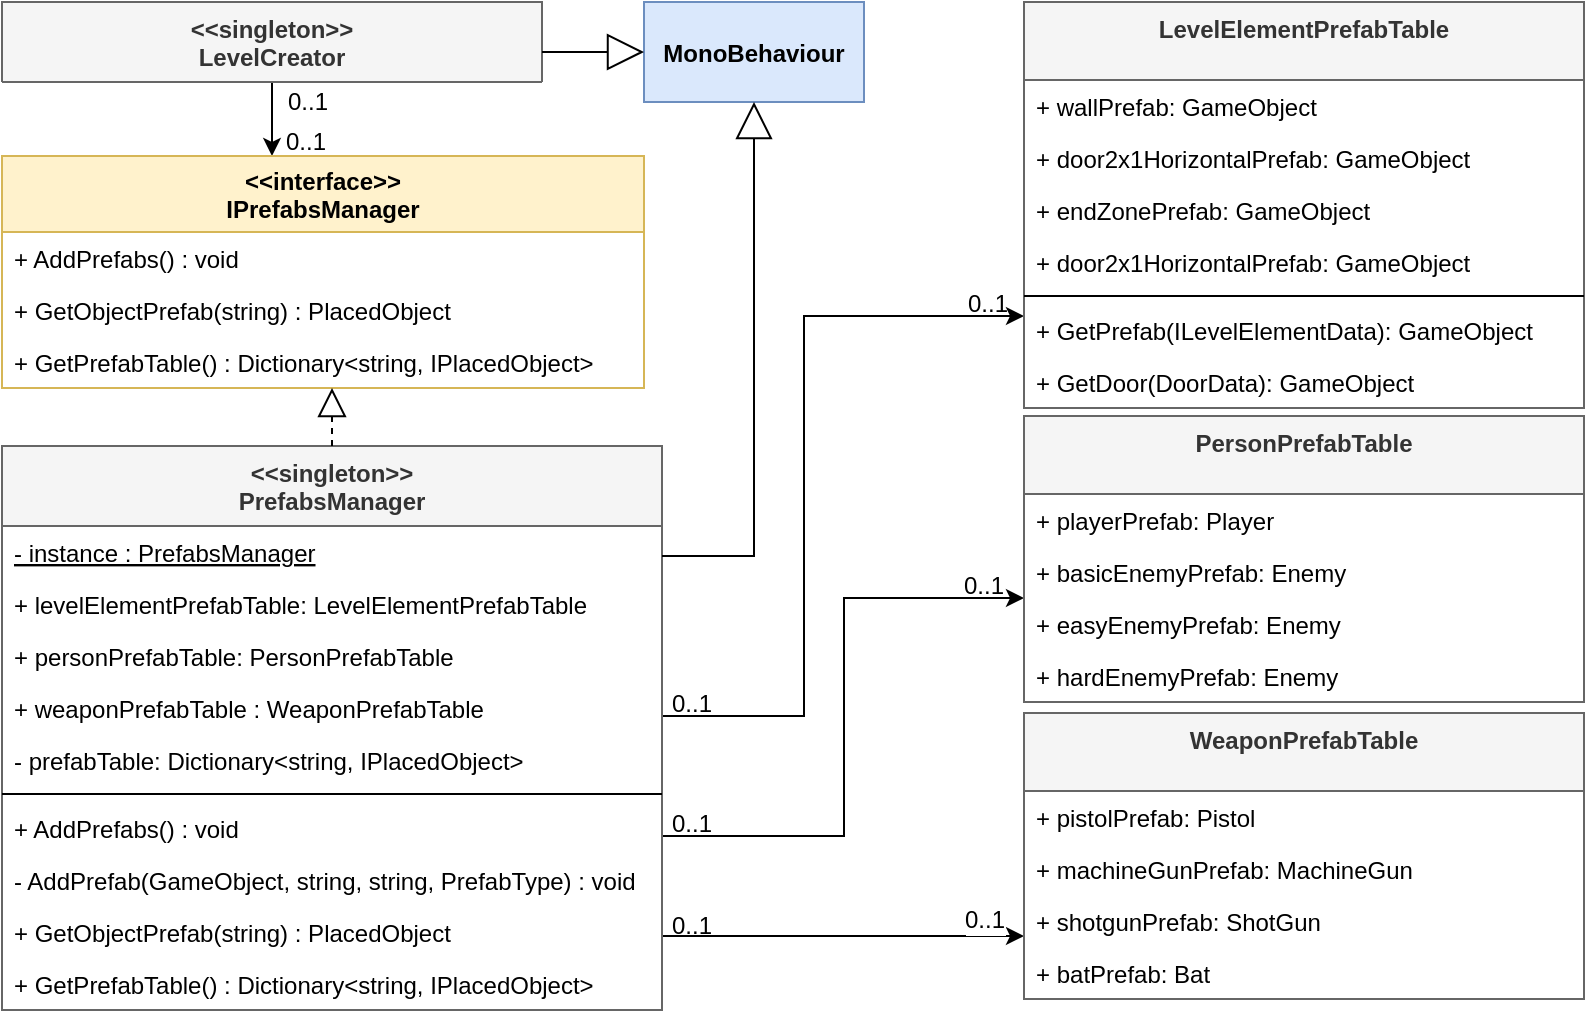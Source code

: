 <mxfile version="12.2.6" type="device" pages="1"><diagram id="duNeIj0P0d3ofAPyzVcq" name="Page-1"><mxGraphModel dx="3076" dy="1937" grid="1" gridSize="10" guides="1" tooltips="1" connect="1" arrows="1" fold="1" page="1" pageScale="1" pageWidth="827" pageHeight="1169" math="0" shadow="0"><root><mxCell id="0"/><mxCell id="1" parent="0"/><mxCell id="EqwxDwCyfP24HYHK5B2F-1" style="edgeStyle=orthogonalEdgeStyle;rounded=0;orthogonalLoop=1;jettySize=auto;html=1;" parent="1" source="EqwxDwCyfP24HYHK5B2F-2" target="EqwxDwCyfP24HYHK5B2F-22" edge="1"><mxGeometry relative="1" as="geometry"><Array as="points"><mxPoint x="-1495" y="-1093"/><mxPoint x="-1495" y="-1093"/></Array></mxGeometry></mxCell><mxCell id="EqwxDwCyfP24HYHK5B2F-2" value="&lt;&lt;singleton&gt;&gt;&#xA;LevelCreator" style="swimlane;fontStyle=1;align=center;verticalAlign=top;childLayout=stackLayout;horizontal=1;startSize=40;horizontalStack=0;resizeParent=1;resizeParentMax=0;resizeLast=0;collapsible=1;marginBottom=0;fillColor=#f5f5f5;strokeColor=#666666;fontColor=#333333;" parent="1" vertex="1"><mxGeometry x="-1630" y="-1160" width="270" height="40" as="geometry"><mxRectangle x="-680" y="226" width="100" height="40" as="alternateBounds"/></mxGeometry></mxCell><mxCell id="EqwxDwCyfP24HYHK5B2F-38" style="edgeStyle=orthogonalEdgeStyle;rounded=0;orthogonalLoop=1;jettySize=auto;html=1;" parent="1" source="EqwxDwCyfP24HYHK5B2F-10" target="EqwxDwCyfP24HYHK5B2F-31" edge="1"><mxGeometry relative="1" as="geometry"><Array as="points"><mxPoint x="-1229" y="-803"/><mxPoint x="-1229" y="-1003"/></Array></mxGeometry></mxCell><mxCell id="EqwxDwCyfP24HYHK5B2F-53" style="edgeStyle=orthogonalEdgeStyle;rounded=0;orthogonalLoop=1;jettySize=auto;html=1;" parent="1" source="EqwxDwCyfP24HYHK5B2F-10" target="EqwxDwCyfP24HYHK5B2F-39" edge="1"><mxGeometry relative="1" as="geometry"><Array as="points"><mxPoint x="-1209" y="-743"/><mxPoint x="-1209" y="-862"/></Array></mxGeometry></mxCell><mxCell id="EqwxDwCyfP24HYHK5B2F-54" style="edgeStyle=orthogonalEdgeStyle;rounded=0;orthogonalLoop=1;jettySize=auto;html=1;" parent="1" source="EqwxDwCyfP24HYHK5B2F-10" target="EqwxDwCyfP24HYHK5B2F-46" edge="1"><mxGeometry relative="1" as="geometry"><Array as="points"><mxPoint x="-1229" y="-693"/><mxPoint x="-1229" y="-693"/></Array></mxGeometry></mxCell><mxCell id="WhbOZ2qP7nrc6JrgjJbS-5" value="0..1" style="text;html=1;resizable=0;points=[];align=center;verticalAlign=middle;labelBackgroundColor=#ffffff;" parent="EqwxDwCyfP24HYHK5B2F-54" vertex="1" connectable="0"><mxGeometry x="0.74" y="-2" relative="1" as="geometry"><mxPoint x="3" y="-10.5" as="offset"/></mxGeometry></mxCell><mxCell id="EqwxDwCyfP24HYHK5B2F-10" value="&lt;&lt;singleton&gt;&gt;&#xA;PrefabsManager" style="swimlane;fontStyle=1;align=center;verticalAlign=top;childLayout=stackLayout;horizontal=1;startSize=40;horizontalStack=0;resizeParent=1;resizeParentMax=0;resizeLast=0;collapsible=1;marginBottom=0;fillColor=#f5f5f5;strokeColor=#666666;fontColor=#333333;" parent="1" vertex="1"><mxGeometry x="-1630" y="-938" width="330" height="282" as="geometry"/></mxCell><mxCell id="EqwxDwCyfP24HYHK5B2F-11" value="- instance : PrefabsManager" style="text;align=left;verticalAlign=top;spacingLeft=4;spacingRight=4;overflow=hidden;rotatable=0;points=[[0,0.5],[1,0.5]];portConstraint=eastwest;fontStyle=4" parent="EqwxDwCyfP24HYHK5B2F-10" vertex="1"><mxGeometry y="40" width="330" height="26" as="geometry"/></mxCell><mxCell id="EqwxDwCyfP24HYHK5B2F-12" value="+ levelElementPrefabTable: LevelElementPrefabTable" style="text;align=left;verticalAlign=top;spacingLeft=4;spacingRight=4;overflow=hidden;rotatable=0;points=[[0,0.5],[1,0.5]];portConstraint=eastwest;" parent="EqwxDwCyfP24HYHK5B2F-10" vertex="1"><mxGeometry y="66" width="330" height="26" as="geometry"/></mxCell><mxCell id="EqwxDwCyfP24HYHK5B2F-13" value="+ personPrefabTable: PersonPrefabTable" style="text;align=left;verticalAlign=top;spacingLeft=4;spacingRight=4;overflow=hidden;rotatable=0;points=[[0,0.5],[1,0.5]];portConstraint=eastwest;" parent="EqwxDwCyfP24HYHK5B2F-10" vertex="1"><mxGeometry y="92" width="330" height="26" as="geometry"/></mxCell><mxCell id="EqwxDwCyfP24HYHK5B2F-14" value="+ weaponPrefabTable : WeaponPrefabTable" style="text;align=left;verticalAlign=top;spacingLeft=4;spacingRight=4;overflow=hidden;rotatable=0;points=[[0,0.5],[1,0.5]];portConstraint=eastwest;" parent="EqwxDwCyfP24HYHK5B2F-10" vertex="1"><mxGeometry y="118" width="330" height="26" as="geometry"/></mxCell><mxCell id="EqwxDwCyfP24HYHK5B2F-15" value="- prefabTable: Dictionary&lt;string, IPlacedObject&gt;" style="text;align=left;verticalAlign=top;spacingLeft=4;spacingRight=4;overflow=hidden;rotatable=0;points=[[0,0.5],[1,0.5]];portConstraint=eastwest;" parent="EqwxDwCyfP24HYHK5B2F-10" vertex="1"><mxGeometry y="144" width="330" height="26" as="geometry"/></mxCell><mxCell id="EqwxDwCyfP24HYHK5B2F-16" value="" style="line;strokeWidth=1;fillColor=none;align=left;verticalAlign=middle;spacingTop=-1;spacingLeft=3;spacingRight=3;rotatable=0;labelPosition=right;points=[];portConstraint=eastwest;" parent="EqwxDwCyfP24HYHK5B2F-10" vertex="1"><mxGeometry y="170" width="330" height="8" as="geometry"/></mxCell><mxCell id="EqwxDwCyfP24HYHK5B2F-18" value="+ AddPrefabs() : void" style="text;align=left;verticalAlign=top;spacingLeft=4;spacingRight=4;overflow=hidden;rotatable=0;points=[[0,0.5],[1,0.5]];portConstraint=eastwest;" parent="EqwxDwCyfP24HYHK5B2F-10" vertex="1"><mxGeometry y="178" width="330" height="26" as="geometry"/></mxCell><mxCell id="EqwxDwCyfP24HYHK5B2F-19" value="- AddPrefab(GameObject, string, string, PrefabType) : void" style="text;align=left;verticalAlign=top;spacingLeft=4;spacingRight=4;overflow=hidden;rotatable=0;points=[[0,0.5],[1,0.5]];portConstraint=eastwest;" parent="EqwxDwCyfP24HYHK5B2F-10" vertex="1"><mxGeometry y="204" width="330" height="26" as="geometry"/></mxCell><mxCell id="EqwxDwCyfP24HYHK5B2F-20" value="+ GetObjectPrefab(string) : PlacedObject" style="text;align=left;verticalAlign=top;spacingLeft=4;spacingRight=4;overflow=hidden;rotatable=0;points=[[0,0.5],[1,0.5]];portConstraint=eastwest;" parent="EqwxDwCyfP24HYHK5B2F-10" vertex="1"><mxGeometry y="230" width="330" height="26" as="geometry"/></mxCell><mxCell id="EqwxDwCyfP24HYHK5B2F-21" value="+ GetPrefabTable() : Dictionary&lt;string, IPlacedObject&gt;" style="text;align=left;verticalAlign=top;spacingLeft=4;spacingRight=4;overflow=hidden;rotatable=0;points=[[0,0.5],[1,0.5]];portConstraint=eastwest;" parent="EqwxDwCyfP24HYHK5B2F-10" vertex="1"><mxGeometry y="256" width="330" height="26" as="geometry"/></mxCell><mxCell id="EqwxDwCyfP24HYHK5B2F-22" value="&#xA;&lt;&lt;interface&gt;&gt;&#xA;IPrefabsManager&#xA;" style="swimlane;fontStyle=1;childLayout=stackLayout;horizontal=1;startSize=38;fillColor=#fff2cc;horizontalStack=0;resizeParent=1;resizeParentMax=0;resizeLast=0;collapsible=1;marginBottom=0;labelBackgroundColor=none;strokeColor=#d6b656;" parent="1" vertex="1"><mxGeometry x="-1630" y="-1083" width="321" height="116" as="geometry"/></mxCell><mxCell id="EqwxDwCyfP24HYHK5B2F-23" value="+ AddPrefabs() : void" style="text;align=left;verticalAlign=top;spacingLeft=4;spacingRight=4;overflow=hidden;rotatable=0;points=[[0,0.5],[1,0.5]];portConstraint=eastwest;" parent="EqwxDwCyfP24HYHK5B2F-22" vertex="1"><mxGeometry y="38" width="321" height="26" as="geometry"/></mxCell><mxCell id="EqwxDwCyfP24HYHK5B2F-24" value="+ GetObjectPrefab(string) : PlacedObject" style="text;align=left;verticalAlign=top;spacingLeft=4;spacingRight=4;overflow=hidden;rotatable=0;points=[[0,0.5],[1,0.5]];portConstraint=eastwest;" parent="EqwxDwCyfP24HYHK5B2F-22" vertex="1"><mxGeometry y="64" width="321" height="26" as="geometry"/></mxCell><mxCell id="EqwxDwCyfP24HYHK5B2F-25" value="+ GetPrefabTable() : Dictionary&lt;string, IPlacedObject&gt;" style="text;align=left;verticalAlign=top;spacingLeft=4;spacingRight=4;overflow=hidden;rotatable=0;points=[[0,0.5],[1,0.5]];portConstraint=eastwest;" parent="EqwxDwCyfP24HYHK5B2F-22" vertex="1"><mxGeometry y="90" width="321" height="26" as="geometry"/></mxCell><mxCell id="EqwxDwCyfP24HYHK5B2F-26" value="" style="endArrow=block;dashed=1;endFill=0;endSize=12;html=1;rounded=0;edgeStyle=orthogonalEdgeStyle;" parent="1" source="EqwxDwCyfP24HYHK5B2F-10" target="EqwxDwCyfP24HYHK5B2F-22" edge="1"><mxGeometry width="160" relative="1" as="geometry"><mxPoint x="-1315" y="-1030" as="sourcePoint"/><mxPoint x="-1315" y="-1080" as="targetPoint"/><Array as="points"><mxPoint x="-1430" y="-933"/><mxPoint x="-1430" y="-933"/></Array></mxGeometry></mxCell><mxCell id="EqwxDwCyfP24HYHK5B2F-27" value="MonoBehaviour" style="fillColor=#dae8fc;strokeColor=#6c8ebf;fontStyle=1" parent="1" vertex="1"><mxGeometry x="-1309" y="-1160" width="110" height="50" as="geometry"/></mxCell><mxCell id="EqwxDwCyfP24HYHK5B2F-29" value="" style="endArrow=block;endSize=16;endFill=0;edgeStyle=orthogonalEdgeStyle;rounded=0;labelBackgroundColor=none;html=1;" parent="1" source="EqwxDwCyfP24HYHK5B2F-10" target="EqwxDwCyfP24HYHK5B2F-27" edge="1"><mxGeometry width="160" relative="1" as="geometry"><mxPoint x="-1401" y="-833" as="sourcePoint"/><mxPoint x="-1286" y="-442" as="targetPoint"/><Array as="points"><mxPoint x="-1254" y="-883"/></Array></mxGeometry></mxCell><mxCell id="EqwxDwCyfP24HYHK5B2F-30" value="" style="endArrow=block;endSize=16;endFill=0;edgeStyle=orthogonalEdgeStyle;rounded=0;labelBackgroundColor=none;html=1;" parent="1" source="EqwxDwCyfP24HYHK5B2F-2" target="EqwxDwCyfP24HYHK5B2F-27" edge="1"><mxGeometry width="160" relative="1" as="geometry"><mxPoint x="-1650" y="-1053" as="sourcePoint"/><mxPoint x="-1320" y="-1140" as="targetPoint"/><Array as="points"><mxPoint x="-1349" y="-1135"/><mxPoint x="-1349" y="-1135"/></Array></mxGeometry></mxCell><mxCell id="EqwxDwCyfP24HYHK5B2F-31" value="LevelElementPrefabTable" style="swimlane;fontStyle=1;align=center;verticalAlign=top;childLayout=stackLayout;horizontal=1;startSize=39;horizontalStack=0;resizeParent=1;resizeParentMax=0;resizeLast=0;collapsible=1;marginBottom=0;fillColor=#f5f5f5;strokeColor=#666666;fontColor=#333333;" parent="1" vertex="1"><mxGeometry x="-1119" y="-1160" width="280" height="203" as="geometry"/></mxCell><mxCell id="EqwxDwCyfP24HYHK5B2F-32" value="+ wallPrefab: GameObject" style="text;strokeColor=none;fillColor=none;align=left;verticalAlign=top;spacingLeft=4;spacingRight=4;overflow=hidden;rotatable=0;points=[[0,0.5],[1,0.5]];portConstraint=eastwest;" parent="EqwxDwCyfP24HYHK5B2F-31" vertex="1"><mxGeometry y="39" width="280" height="26" as="geometry"/></mxCell><mxCell id="EqwxDwCyfP24HYHK5B2F-33" value="+ door2x1HorizontalPrefab: GameObject" style="text;strokeColor=none;fillColor=none;align=left;verticalAlign=top;spacingLeft=4;spacingRight=4;overflow=hidden;rotatable=0;points=[[0,0.5],[1,0.5]];portConstraint=eastwest;" parent="EqwxDwCyfP24HYHK5B2F-31" vertex="1"><mxGeometry y="65" width="280" height="26" as="geometry"/></mxCell><mxCell id="EqwxDwCyfP24HYHK5B2F-68" value="+ endZonePrefab: GameObject" style="text;strokeColor=none;fillColor=none;align=left;verticalAlign=top;spacingLeft=4;spacingRight=4;overflow=hidden;rotatable=0;points=[[0,0.5],[1,0.5]];portConstraint=eastwest;" parent="EqwxDwCyfP24HYHK5B2F-31" vertex="1"><mxGeometry y="91" width="280" height="26" as="geometry"/></mxCell><mxCell id="EqwxDwCyfP24HYHK5B2F-34" value="+ door2x1HorizontalPrefab: GameObject" style="text;strokeColor=none;fillColor=none;align=left;verticalAlign=top;spacingLeft=4;spacingRight=4;overflow=hidden;rotatable=0;points=[[0,0.5],[1,0.5]];portConstraint=eastwest;" parent="EqwxDwCyfP24HYHK5B2F-31" vertex="1"><mxGeometry y="117" width="280" height="26" as="geometry"/></mxCell><mxCell id="EqwxDwCyfP24HYHK5B2F-35" value="" style="line;strokeWidth=1;fillColor=none;align=left;verticalAlign=middle;spacingTop=-1;spacingLeft=3;spacingRight=3;rotatable=0;labelPosition=right;points=[];portConstraint=eastwest;" parent="EqwxDwCyfP24HYHK5B2F-31" vertex="1"><mxGeometry y="143" width="280" height="8" as="geometry"/></mxCell><mxCell id="EqwxDwCyfP24HYHK5B2F-36" value="+ GetPrefab(ILevelElementData): GameObject" style="text;strokeColor=none;fillColor=none;align=left;verticalAlign=top;spacingLeft=4;spacingRight=4;overflow=hidden;rotatable=0;points=[[0,0.5],[1,0.5]];portConstraint=eastwest;" parent="EqwxDwCyfP24HYHK5B2F-31" vertex="1"><mxGeometry y="151" width="280" height="26" as="geometry"/></mxCell><mxCell id="EqwxDwCyfP24HYHK5B2F-37" value="+ GetDoor(DoorData): GameObject" style="text;strokeColor=none;fillColor=none;align=left;verticalAlign=top;spacingLeft=4;spacingRight=4;overflow=hidden;rotatable=0;points=[[0,0.5],[1,0.5]];portConstraint=eastwest;" parent="EqwxDwCyfP24HYHK5B2F-31" vertex="1"><mxGeometry y="177" width="280" height="26" as="geometry"/></mxCell><mxCell id="EqwxDwCyfP24HYHK5B2F-39" value="PersonPrefabTable" style="swimlane;fontStyle=1;align=center;verticalAlign=top;childLayout=stackLayout;horizontal=1;startSize=39;horizontalStack=0;resizeParent=1;resizeParentMax=0;resizeLast=0;collapsible=1;marginBottom=0;fillColor=#f5f5f5;strokeColor=#666666;fontColor=#333333;" parent="1" vertex="1"><mxGeometry x="-1119" y="-953" width="280" height="143" as="geometry"/></mxCell><mxCell id="EqwxDwCyfP24HYHK5B2F-65" value="+ playerPrefab: Player" style="text;strokeColor=none;fillColor=none;align=left;verticalAlign=top;spacingLeft=4;spacingRight=4;overflow=hidden;rotatable=0;points=[[0,0.5],[1,0.5]];portConstraint=eastwest;" parent="EqwxDwCyfP24HYHK5B2F-39" vertex="1"><mxGeometry y="39" width="280" height="26" as="geometry"/></mxCell><mxCell id="EqwxDwCyfP24HYHK5B2F-71" value="+ basicEnemyPrefab: Enemy" style="text;strokeColor=none;fillColor=none;align=left;verticalAlign=top;spacingLeft=4;spacingRight=4;overflow=hidden;rotatable=0;points=[[0,0.5],[1,0.5]];portConstraint=eastwest;" parent="EqwxDwCyfP24HYHK5B2F-39" vertex="1"><mxGeometry y="65" width="280" height="26" as="geometry"/></mxCell><mxCell id="EqwxDwCyfP24HYHK5B2F-69" value="+ easyEnemyPrefab: Enemy" style="text;strokeColor=none;fillColor=none;align=left;verticalAlign=top;spacingLeft=4;spacingRight=4;overflow=hidden;rotatable=0;points=[[0,0.5],[1,0.5]];portConstraint=eastwest;" parent="EqwxDwCyfP24HYHK5B2F-39" vertex="1"><mxGeometry y="91" width="280" height="26" as="geometry"/></mxCell><mxCell id="EqwxDwCyfP24HYHK5B2F-70" value="+ hardEnemyPrefab: Enemy" style="text;strokeColor=none;fillColor=none;align=left;verticalAlign=top;spacingLeft=4;spacingRight=4;overflow=hidden;rotatable=0;points=[[0,0.5],[1,0.5]];portConstraint=eastwest;" parent="EqwxDwCyfP24HYHK5B2F-39" vertex="1"><mxGeometry y="117" width="280" height="26" as="geometry"/></mxCell><mxCell id="EqwxDwCyfP24HYHK5B2F-46" value="WeaponPrefabTable" style="swimlane;fontStyle=1;align=center;verticalAlign=top;childLayout=stackLayout;horizontal=1;startSize=39;horizontalStack=0;resizeParent=1;resizeParentMax=0;resizeLast=0;collapsible=1;marginBottom=0;fillColor=#f5f5f5;strokeColor=#666666;fontColor=#333333;" parent="1" vertex="1"><mxGeometry x="-1119" y="-804.5" width="280" height="143" as="geometry"/></mxCell><mxCell id="EqwxDwCyfP24HYHK5B2F-60" value="+ pistolPrefab: Pistol" style="text;strokeColor=none;fillColor=none;align=left;verticalAlign=top;spacingLeft=4;spacingRight=4;overflow=hidden;rotatable=0;points=[[0,0.5],[1,0.5]];portConstraint=eastwest;" parent="EqwxDwCyfP24HYHK5B2F-46" vertex="1"><mxGeometry y="39" width="280" height="26" as="geometry"/></mxCell><mxCell id="EqwxDwCyfP24HYHK5B2F-61" value="+ machineGunPrefab: MachineGun" style="text;strokeColor=none;fillColor=none;align=left;verticalAlign=top;spacingLeft=4;spacingRight=4;overflow=hidden;rotatable=0;points=[[0,0.5],[1,0.5]];portConstraint=eastwest;" parent="EqwxDwCyfP24HYHK5B2F-46" vertex="1"><mxGeometry y="65" width="280" height="26" as="geometry"/></mxCell><mxCell id="EqwxDwCyfP24HYHK5B2F-62" value="+ shotgunPrefab: ShotGun" style="text;strokeColor=none;fillColor=none;align=left;verticalAlign=top;spacingLeft=4;spacingRight=4;overflow=hidden;rotatable=0;points=[[0,0.5],[1,0.5]];portConstraint=eastwest;" parent="EqwxDwCyfP24HYHK5B2F-46" vertex="1"><mxGeometry y="91" width="280" height="26" as="geometry"/></mxCell><mxCell id="EqwxDwCyfP24HYHK5B2F-63" value="+ batPrefab: Bat" style="text;strokeColor=none;fillColor=none;align=left;verticalAlign=top;spacingLeft=4;spacingRight=4;overflow=hidden;rotatable=0;points=[[0,0.5],[1,0.5]];portConstraint=eastwest;" parent="EqwxDwCyfP24HYHK5B2F-46" vertex="1"><mxGeometry y="117" width="280" height="26" as="geometry"/></mxCell><mxCell id="WhbOZ2qP7nrc6JrgjJbS-1" value="0..1" style="text;html=1;resizable=0;points=[];autosize=1;align=left;verticalAlign=top;spacingTop=-4;" parent="1" vertex="1"><mxGeometry x="-1489.5" y="-1120" width="40" height="20" as="geometry"/></mxCell><mxCell id="WhbOZ2qP7nrc6JrgjJbS-4" value="0..1" style="text;html=1;resizable=0;points=[];autosize=1;align=left;verticalAlign=top;spacingTop=-4;" parent="1" vertex="1"><mxGeometry x="-1490" y="-1100" width="40" height="20" as="geometry"/></mxCell><mxCell id="WhbOZ2qP7nrc6JrgjJbS-7" value="0..1" style="text;html=1;resizable=0;points=[];autosize=1;align=left;verticalAlign=top;spacingTop=-4;" parent="1" vertex="1"><mxGeometry x="-1297" y="-708" width="40" height="20" as="geometry"/></mxCell><mxCell id="WhbOZ2qP7nrc6JrgjJbS-10" value="0..1" style="text;html=1;resizable=0;points=[];autosize=1;align=left;verticalAlign=top;spacingTop=-4;" parent="1" vertex="1"><mxGeometry x="-1151" y="-878.5" width="40" height="20" as="geometry"/></mxCell><mxCell id="WhbOZ2qP7nrc6JrgjJbS-11" value="0..1" style="text;html=1;resizable=0;points=[];autosize=1;align=left;verticalAlign=top;spacingTop=-4;" parent="1" vertex="1"><mxGeometry x="-1297" y="-759" width="40" height="20" as="geometry"/></mxCell><mxCell id="WhbOZ2qP7nrc6JrgjJbS-12" value="0..1" style="text;html=1;resizable=0;points=[];autosize=1;align=left;verticalAlign=top;spacingTop=-4;" parent="1" vertex="1"><mxGeometry x="-1297" y="-819" width="40" height="20" as="geometry"/></mxCell><mxCell id="WhbOZ2qP7nrc6JrgjJbS-13" value="0..1" style="text;html=1;resizable=0;points=[];autosize=1;align=left;verticalAlign=top;spacingTop=-4;" parent="1" vertex="1"><mxGeometry x="-1149" y="-1019" width="40" height="20" as="geometry"/></mxCell></root></mxGraphModel></diagram></mxfile>